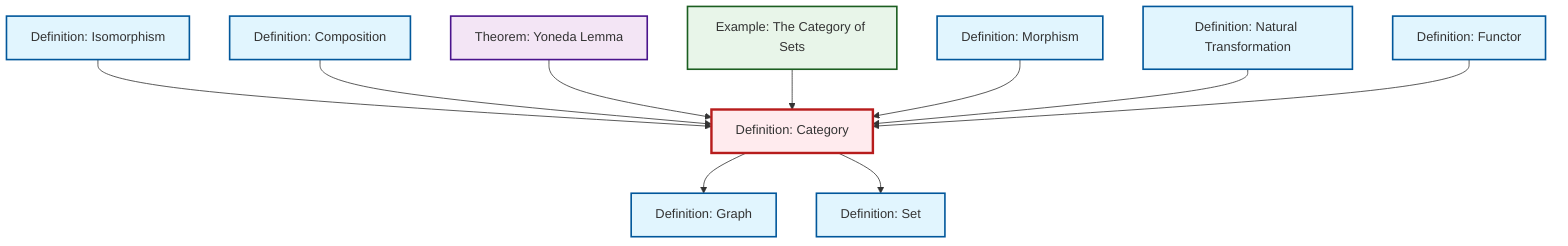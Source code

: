 graph TD
    classDef definition fill:#e1f5fe,stroke:#01579b,stroke-width:2px
    classDef theorem fill:#f3e5f5,stroke:#4a148c,stroke-width:2px
    classDef axiom fill:#fff3e0,stroke:#e65100,stroke-width:2px
    classDef example fill:#e8f5e9,stroke:#1b5e20,stroke-width:2px
    classDef current fill:#ffebee,stroke:#b71c1c,stroke-width:3px
    def-morphism["Definition: Morphism"]:::definition
    def-composition["Definition: Composition"]:::definition
    thm-yoneda["Theorem: Yoneda Lemma"]:::theorem
    def-isomorphism["Definition: Isomorphism"]:::definition
    def-functor["Definition: Functor"]:::definition
    def-graph["Definition: Graph"]:::definition
    def-category["Definition: Category"]:::definition
    def-natural-transformation["Definition: Natural Transformation"]:::definition
    ex-set-category["Example: The Category of Sets"]:::example
    def-set["Definition: Set"]:::definition
    def-isomorphism --> def-category
    def-composition --> def-category
    thm-yoneda --> def-category
    def-category --> def-graph
    ex-set-category --> def-category
    def-morphism --> def-category
    def-category --> def-set
    def-natural-transformation --> def-category
    def-functor --> def-category
    class def-category current